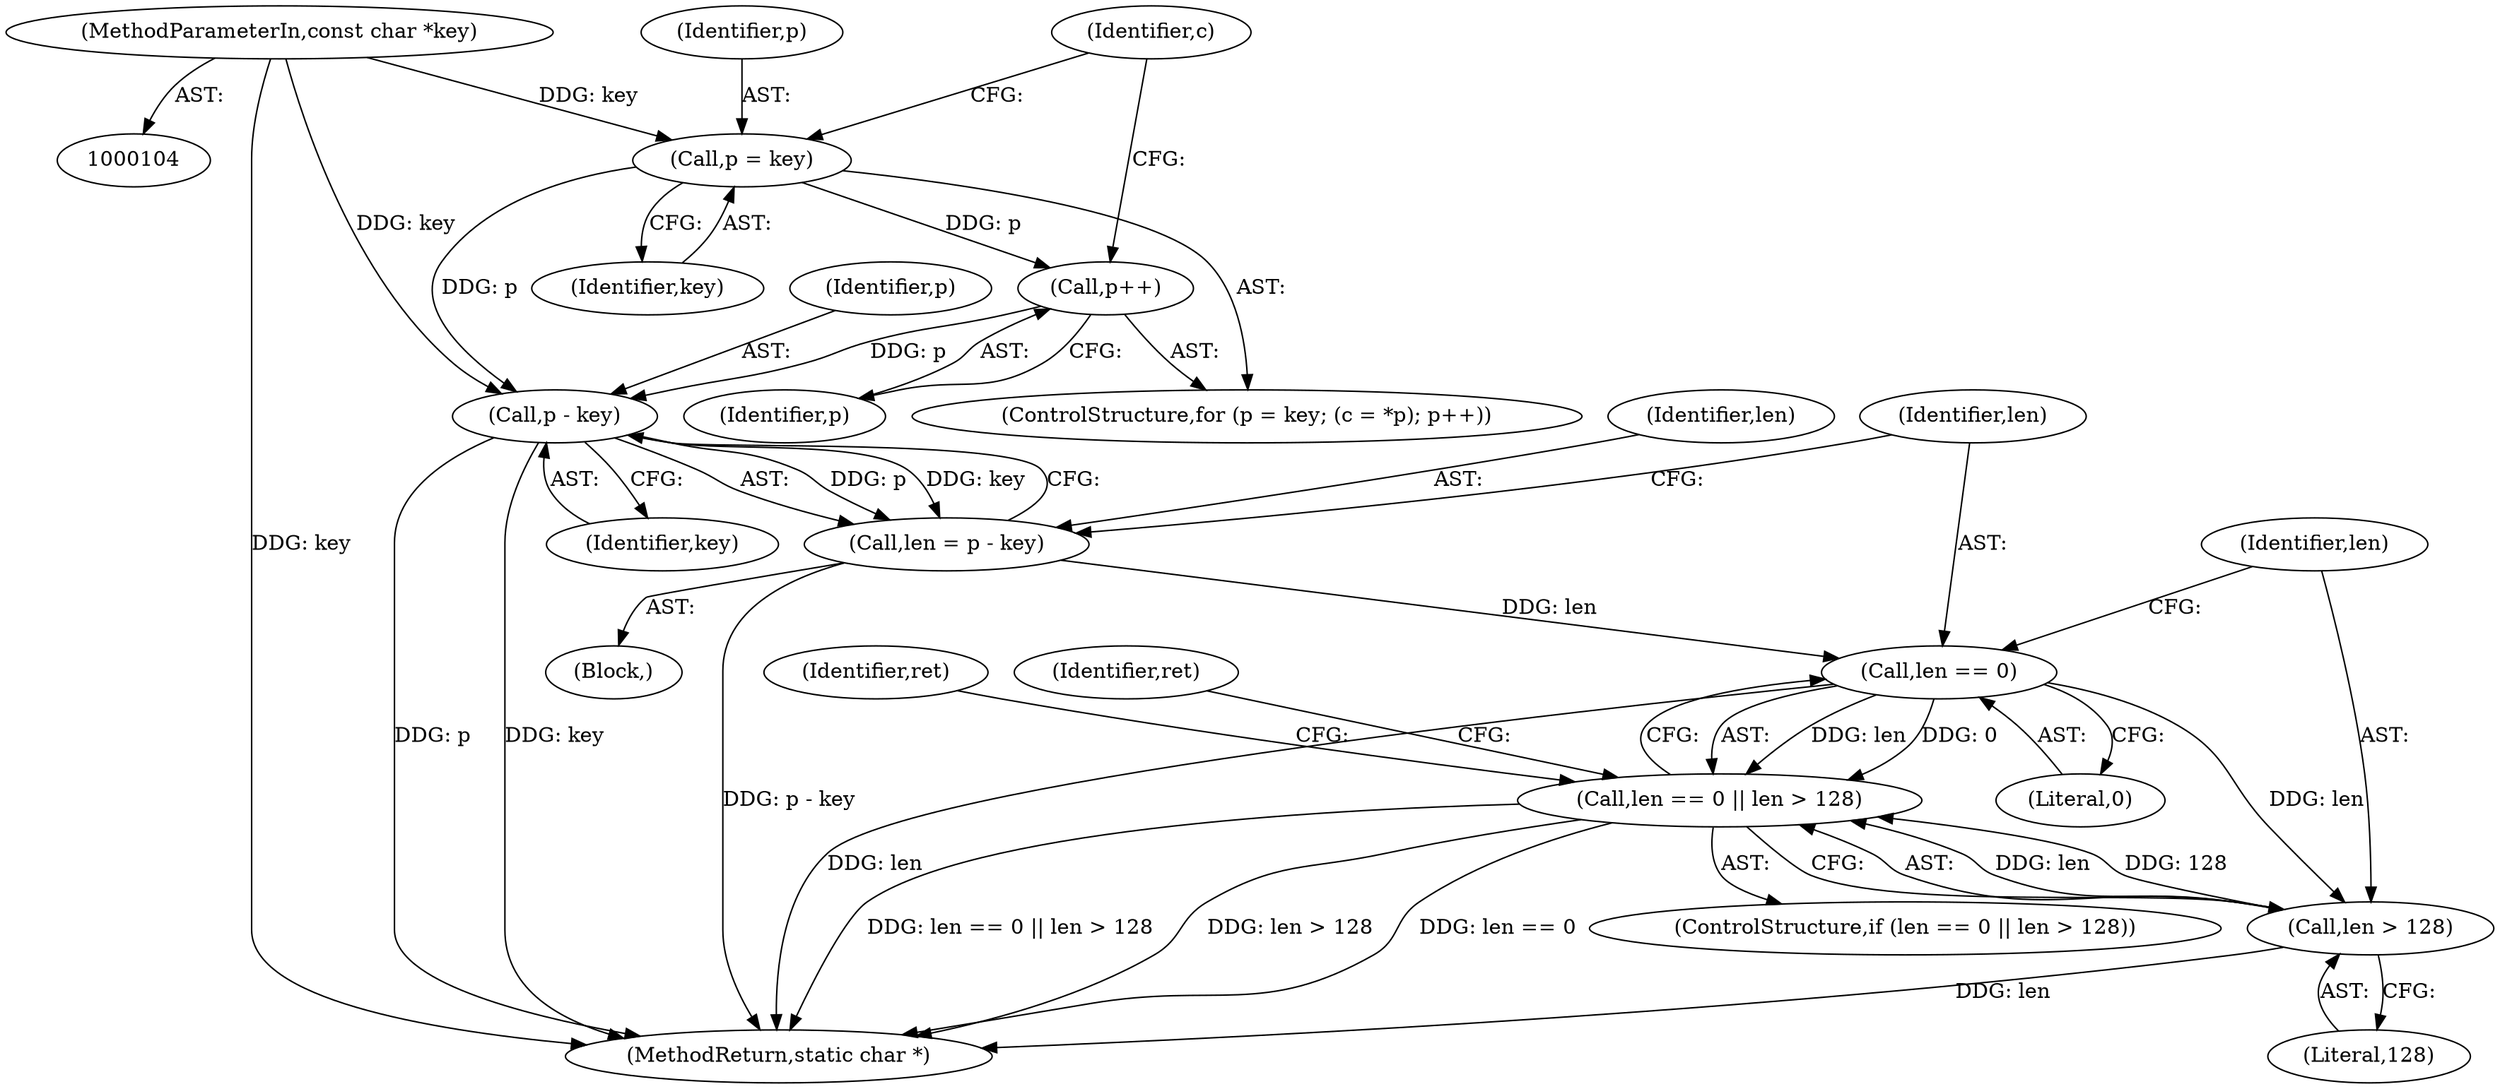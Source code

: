 digraph "0_php_25e8fcc88fa20dc9d4c47184471003f436927cde@pointer" {
"1000119" [label="(Call,p = key)"];
"1000108" [label="(MethodParameterIn,const char *key)"];
"1000126" [label="(Call,p++)"];
"1000169" [label="(Call,p - key)"];
"1000167" [label="(Call,len = p - key)"];
"1000174" [label="(Call,len == 0)"];
"1000173" [label="(Call,len == 0 || len > 128)"];
"1000177" [label="(Call,len > 128)"];
"1000120" [label="(Identifier,p)"];
"1000171" [label="(Identifier,key)"];
"1000176" [label="(Literal,0)"];
"1000121" [label="(Identifier,key)"];
"1000126" [label="(Call,p++)"];
"1000504" [label="(MethodReturn,static char *)"];
"1000167" [label="(Call,len = p - key)"];
"1000127" [label="(Identifier,p)"];
"1000175" [label="(Identifier,len)"];
"1000118" [label="(ControlStructure,for (p = key; (c = *p); p++))"];
"1000177" [label="(Call,len > 128)"];
"1000178" [label="(Identifier,len)"];
"1000119" [label="(Call,p = key)"];
"1000182" [label="(Identifier,ret)"];
"1000170" [label="(Identifier,p)"];
"1000173" [label="(Call,len == 0 || len > 128)"];
"1000123" [label="(Identifier,c)"];
"1000179" [label="(Literal,128)"];
"1000169" [label="(Call,p - key)"];
"1000108" [label="(MethodParameterIn,const char *key)"];
"1000172" [label="(ControlStructure,if (len == 0 || len > 128))"];
"1000168" [label="(Identifier,len)"];
"1000185" [label="(Identifier,ret)"];
"1000174" [label="(Call,len == 0)"];
"1000110" [label="(Block,)"];
"1000119" -> "1000118"  [label="AST: "];
"1000119" -> "1000121"  [label="CFG: "];
"1000120" -> "1000119"  [label="AST: "];
"1000121" -> "1000119"  [label="AST: "];
"1000123" -> "1000119"  [label="CFG: "];
"1000108" -> "1000119"  [label="DDG: key"];
"1000119" -> "1000126"  [label="DDG: p"];
"1000119" -> "1000169"  [label="DDG: p"];
"1000108" -> "1000104"  [label="AST: "];
"1000108" -> "1000504"  [label="DDG: key"];
"1000108" -> "1000169"  [label="DDG: key"];
"1000126" -> "1000118"  [label="AST: "];
"1000126" -> "1000127"  [label="CFG: "];
"1000127" -> "1000126"  [label="AST: "];
"1000123" -> "1000126"  [label="CFG: "];
"1000126" -> "1000169"  [label="DDG: p"];
"1000169" -> "1000167"  [label="AST: "];
"1000169" -> "1000171"  [label="CFG: "];
"1000170" -> "1000169"  [label="AST: "];
"1000171" -> "1000169"  [label="AST: "];
"1000167" -> "1000169"  [label="CFG: "];
"1000169" -> "1000504"  [label="DDG: key"];
"1000169" -> "1000504"  [label="DDG: p"];
"1000169" -> "1000167"  [label="DDG: p"];
"1000169" -> "1000167"  [label="DDG: key"];
"1000167" -> "1000110"  [label="AST: "];
"1000168" -> "1000167"  [label="AST: "];
"1000175" -> "1000167"  [label="CFG: "];
"1000167" -> "1000504"  [label="DDG: p - key"];
"1000167" -> "1000174"  [label="DDG: len"];
"1000174" -> "1000173"  [label="AST: "];
"1000174" -> "1000176"  [label="CFG: "];
"1000175" -> "1000174"  [label="AST: "];
"1000176" -> "1000174"  [label="AST: "];
"1000178" -> "1000174"  [label="CFG: "];
"1000173" -> "1000174"  [label="CFG: "];
"1000174" -> "1000504"  [label="DDG: len"];
"1000174" -> "1000173"  [label="DDG: len"];
"1000174" -> "1000173"  [label="DDG: 0"];
"1000174" -> "1000177"  [label="DDG: len"];
"1000173" -> "1000172"  [label="AST: "];
"1000173" -> "1000177"  [label="CFG: "];
"1000177" -> "1000173"  [label="AST: "];
"1000182" -> "1000173"  [label="CFG: "];
"1000185" -> "1000173"  [label="CFG: "];
"1000173" -> "1000504"  [label="DDG: len == 0 || len > 128"];
"1000173" -> "1000504"  [label="DDG: len > 128"];
"1000173" -> "1000504"  [label="DDG: len == 0"];
"1000177" -> "1000173"  [label="DDG: len"];
"1000177" -> "1000173"  [label="DDG: 128"];
"1000177" -> "1000179"  [label="CFG: "];
"1000178" -> "1000177"  [label="AST: "];
"1000179" -> "1000177"  [label="AST: "];
"1000177" -> "1000504"  [label="DDG: len"];
}
